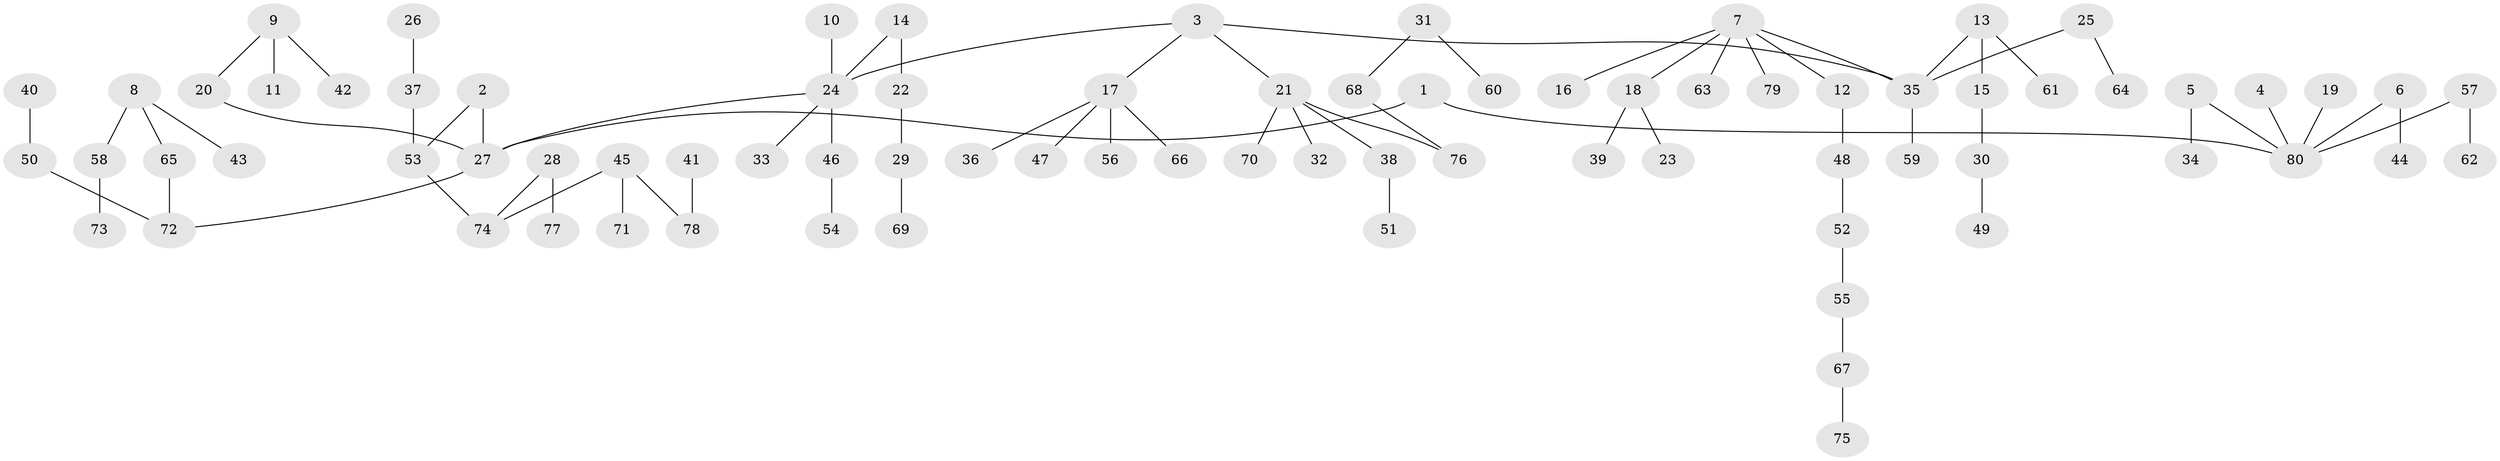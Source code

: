 // original degree distribution, {6: 0.035398230088495575, 2: 0.21238938053097345, 4: 0.061946902654867256, 7: 0.017699115044247787, 3: 0.13274336283185842, 1: 0.5309734513274337, 5: 0.008849557522123894}
// Generated by graph-tools (version 1.1) at 2025/37/03/04/25 23:37:30]
// undirected, 80 vertices, 79 edges
graph export_dot {
  node [color=gray90,style=filled];
  1;
  2;
  3;
  4;
  5;
  6;
  7;
  8;
  9;
  10;
  11;
  12;
  13;
  14;
  15;
  16;
  17;
  18;
  19;
  20;
  21;
  22;
  23;
  24;
  25;
  26;
  27;
  28;
  29;
  30;
  31;
  32;
  33;
  34;
  35;
  36;
  37;
  38;
  39;
  40;
  41;
  42;
  43;
  44;
  45;
  46;
  47;
  48;
  49;
  50;
  51;
  52;
  53;
  54;
  55;
  56;
  57;
  58;
  59;
  60;
  61;
  62;
  63;
  64;
  65;
  66;
  67;
  68;
  69;
  70;
  71;
  72;
  73;
  74;
  75;
  76;
  77;
  78;
  79;
  80;
  1 -- 27 [weight=1.0];
  1 -- 80 [weight=1.0];
  2 -- 27 [weight=1.0];
  2 -- 53 [weight=1.0];
  3 -- 17 [weight=1.0];
  3 -- 21 [weight=1.0];
  3 -- 24 [weight=1.0];
  3 -- 35 [weight=1.0];
  4 -- 80 [weight=1.0];
  5 -- 34 [weight=1.0];
  5 -- 80 [weight=1.0];
  6 -- 44 [weight=1.0];
  6 -- 80 [weight=1.0];
  7 -- 12 [weight=1.0];
  7 -- 16 [weight=1.0];
  7 -- 18 [weight=1.0];
  7 -- 35 [weight=1.0];
  7 -- 63 [weight=1.0];
  7 -- 79 [weight=1.0];
  8 -- 43 [weight=1.0];
  8 -- 58 [weight=1.0];
  8 -- 65 [weight=1.0];
  9 -- 11 [weight=1.0];
  9 -- 20 [weight=1.0];
  9 -- 42 [weight=1.0];
  10 -- 24 [weight=1.0];
  12 -- 48 [weight=1.0];
  13 -- 15 [weight=1.0];
  13 -- 35 [weight=1.0];
  13 -- 61 [weight=1.0];
  14 -- 22 [weight=1.0];
  14 -- 24 [weight=1.0];
  15 -- 30 [weight=1.0];
  17 -- 36 [weight=1.0];
  17 -- 47 [weight=1.0];
  17 -- 56 [weight=1.0];
  17 -- 66 [weight=1.0];
  18 -- 23 [weight=1.0];
  18 -- 39 [weight=1.0];
  19 -- 80 [weight=1.0];
  20 -- 27 [weight=1.0];
  21 -- 32 [weight=1.0];
  21 -- 38 [weight=1.0];
  21 -- 70 [weight=1.0];
  21 -- 76 [weight=1.0];
  22 -- 29 [weight=1.0];
  24 -- 27 [weight=1.0];
  24 -- 33 [weight=1.0];
  24 -- 46 [weight=1.0];
  25 -- 35 [weight=1.0];
  25 -- 64 [weight=1.0];
  26 -- 37 [weight=1.0];
  27 -- 72 [weight=1.0];
  28 -- 74 [weight=1.0];
  28 -- 77 [weight=1.0];
  29 -- 69 [weight=1.0];
  30 -- 49 [weight=1.0];
  31 -- 60 [weight=1.0];
  31 -- 68 [weight=1.0];
  35 -- 59 [weight=1.0];
  37 -- 53 [weight=1.0];
  38 -- 51 [weight=1.0];
  40 -- 50 [weight=1.0];
  41 -- 78 [weight=1.0];
  45 -- 71 [weight=1.0];
  45 -- 74 [weight=1.0];
  45 -- 78 [weight=1.0];
  46 -- 54 [weight=1.0];
  48 -- 52 [weight=1.0];
  50 -- 72 [weight=1.0];
  52 -- 55 [weight=1.0];
  53 -- 74 [weight=1.0];
  55 -- 67 [weight=1.0];
  57 -- 62 [weight=1.0];
  57 -- 80 [weight=1.0];
  58 -- 73 [weight=1.0];
  65 -- 72 [weight=1.0];
  67 -- 75 [weight=1.0];
  68 -- 76 [weight=1.0];
}
